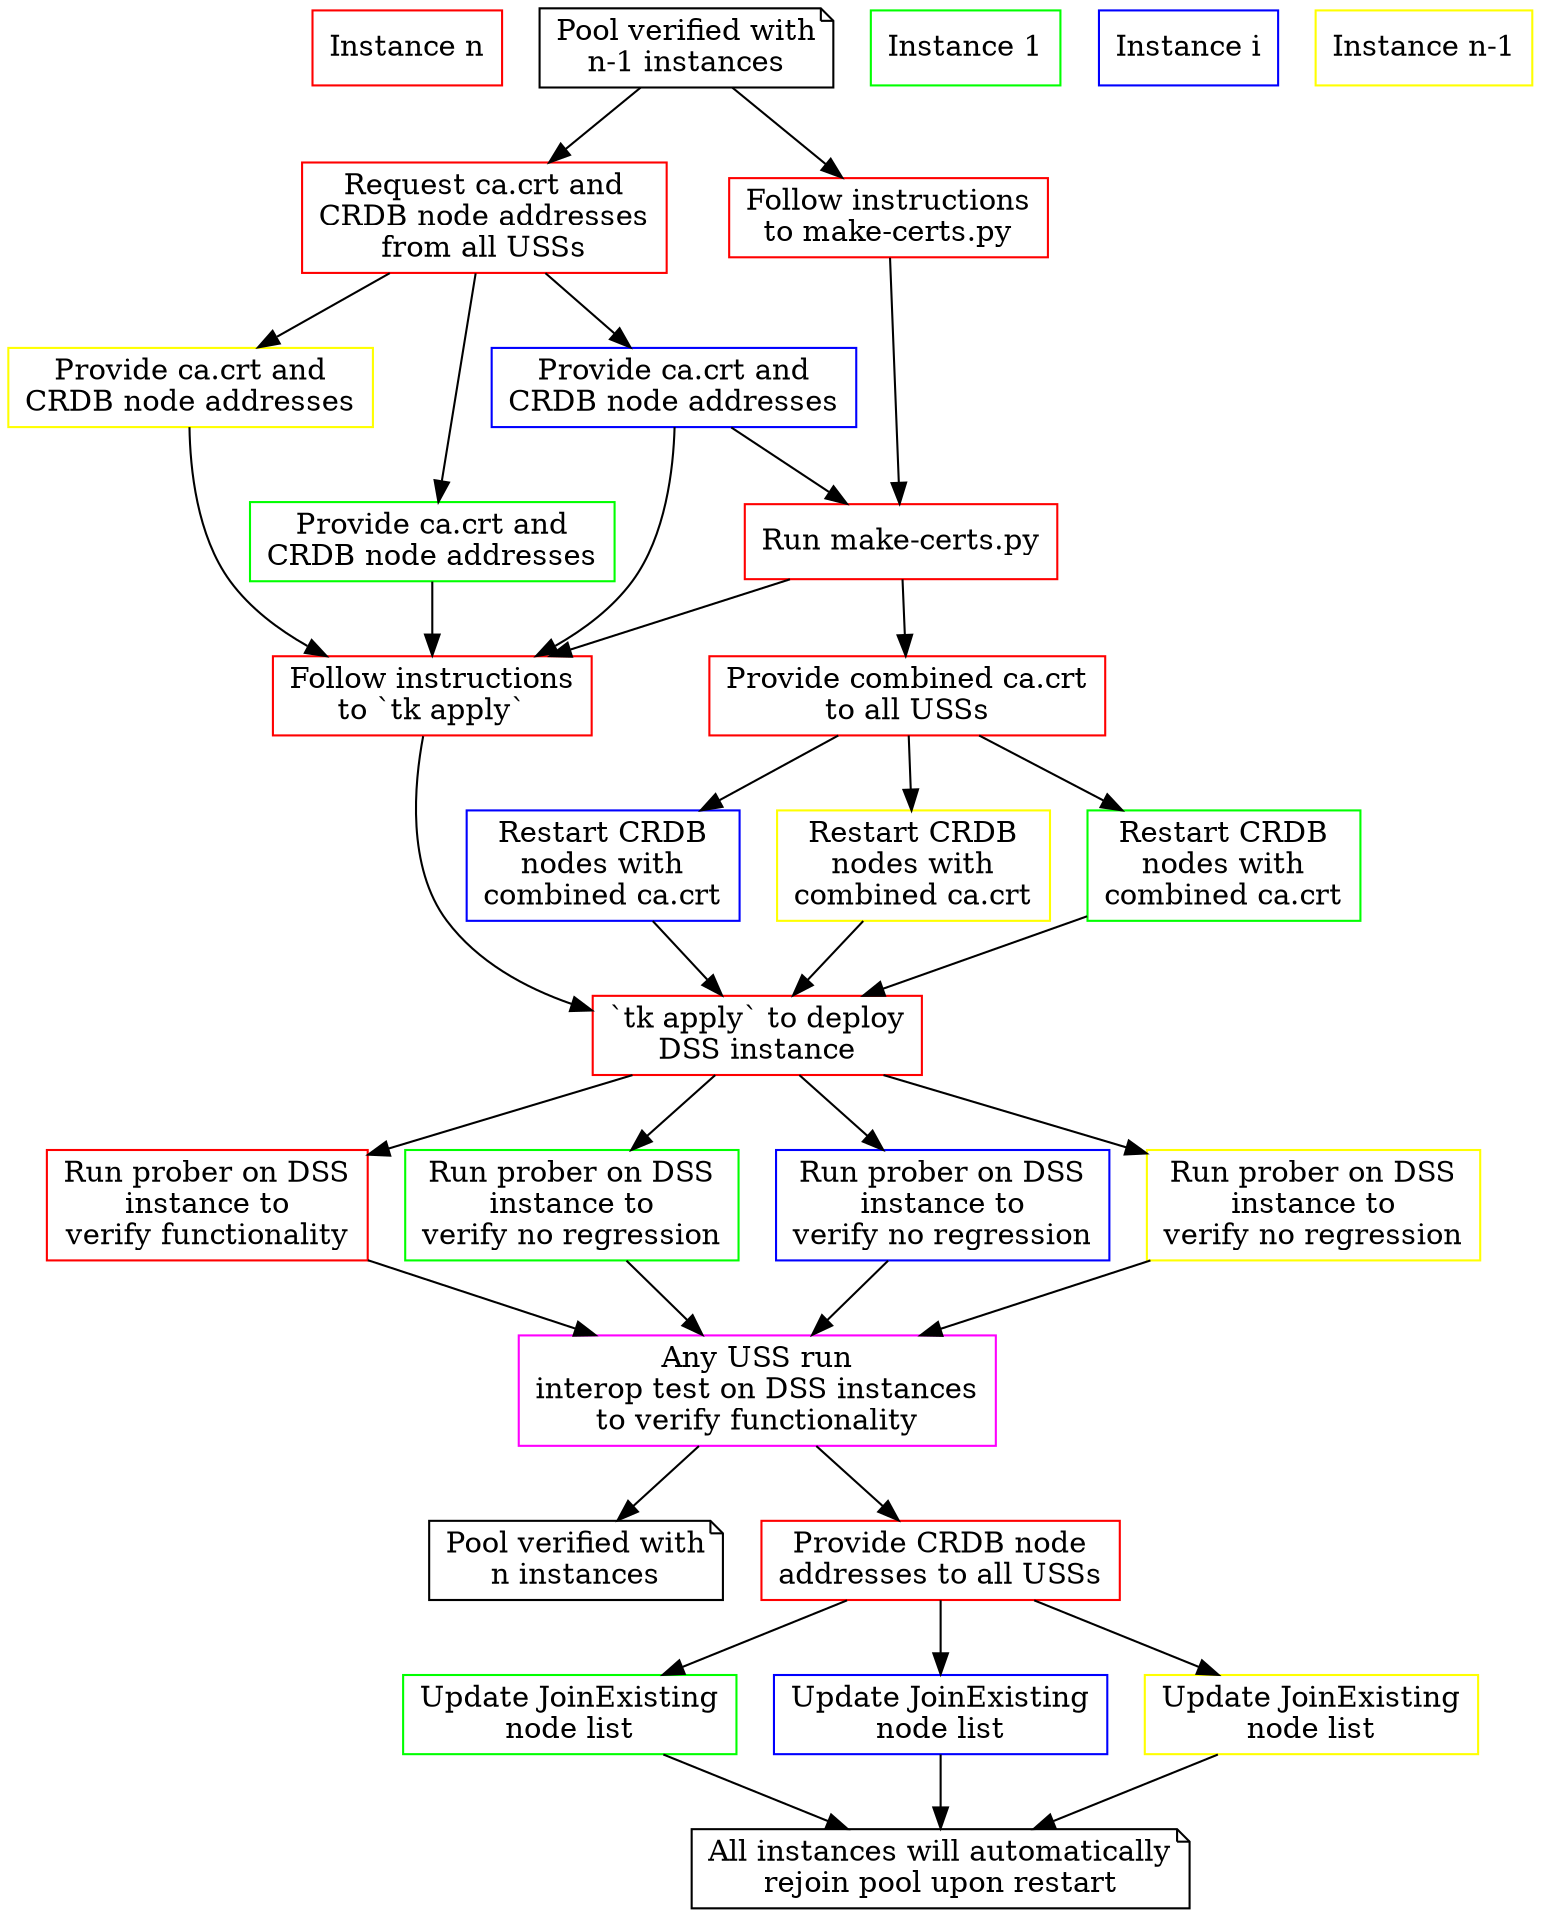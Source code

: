 // To render:
//   dot -Tpng -ogenerated/create_pool_n.png create_pool_n.gv
digraph {
  node [shape=box]

  Legendn [label="Instance n",color=red]
  PS1 [label="Pool verified with\nn-1 instances",shape=note]
  Legend1 [label="Instance 1",color=green]
  Legend2 [label="Instance i",color=blue]
  Legendnm1 [label="Instance n-1",color=yellow]
  USSn_1a [label="Request ca.crt and\nCRDB node addresses\nfrom all USSs",color=red]
  USSn_1b [label="Follow instructions\nto make-certs.py",color=red]
  PS1 -> USSn_1a
  PS1 -> USSn_1b -> USSn_2
  USS1_1 [label="Provide ca.crt and\nCRDB node addresses",color=green]
  USS2_1 [label="Provide ca.crt and\nCRDB node addresses",color=blue]
  USSnm1_1 [label="Provide ca.crt and\nCRDB node addresses",color=yellow]
  USSn_1a -> USS1_1
  USSn_1a -> USS2_1
  USSn_1a -> USSnm1_1
  USSn_2 [label="Run make-certs.py",color=red]
  USSn_3 [label="Provide combined ca.crt\nto all USSs",color=red]
  USS2_1 -> USSn_2 -> USSn_3
  USS1_2 [label="Restart CRDB\nnodes with\ncombined ca.crt",color=green]
  USS2_2 [label="Restart CRDB\nnodes with\ncombined ca.crt",color=blue]
  USSnm1_2 [label="Restart CRDB\nnodes with\ncombined ca.crt",color=yellow]
  USSn_4 [label="Follow instructions\nto `tk apply`",color=red]
  USSn_2 -> USSn_4
  USS1_1 -> USSn_4
  USS2_1 -> USSn_4
  USSnm1_1 -> USSn_4 -> USSn_5
  USSn_3 -> USS1_2 -> USSn_5
  USSn_3 -> USS2_2 -> USSn_5
  USSn_3 -> USSnm1_2 -> USSn_5
  USSn_5 [label="`tk apply` to deploy\nDSS instance",color=red]
  USSn_6 [label="Run prober on DSS\ninstance to\nverify functionality",color=red]
  USS1_4 [label="Run prober on DSS\ninstance to\nverify no regression",color=green]
  USS2_4 [label="Run prober on DSS\ninstance to\nverify no regression",color=blue]
  USSnm1_4 [label="Run prober on DSS\ninstance to\nverify no regression",color=yellow]
  USSn_5 -> USSn_6 -> USS_1 -> PS4
  USSn_5 -> USS1_4 -> USS_1 -> USSn_7
  USSn_5 -> USS2_4 -> USS_1
  USSn_5 -> USSnm1_4 -> USS_1
  USS_1 [label="Any USS run\ninterop test on DSS instances\nto verify functionality",color=magenta]
  PS4 [label="Pool verified with\nn instances",shape=note]
  USSn_7 [label="Provide CRDB node\naddresses to all USSs",color=red]
  USS1_6 [label="Update JoinExisting\nnode list",color=green]
  USS2_6 [label="Update JoinExisting\nnode list",color=blue]
  USSnm1_6 [label="Update JoinExisting\nnode list",color=yellow]
  USSn_7 -> USS1_6 -> PS5
  USSn_7 -> USS2_6 -> PS5
  USSn_7 -> USSnm1_6 -> PS5
  PS5 [label="All instances will automatically\nrejoin pool upon restart",shape=note]
}

